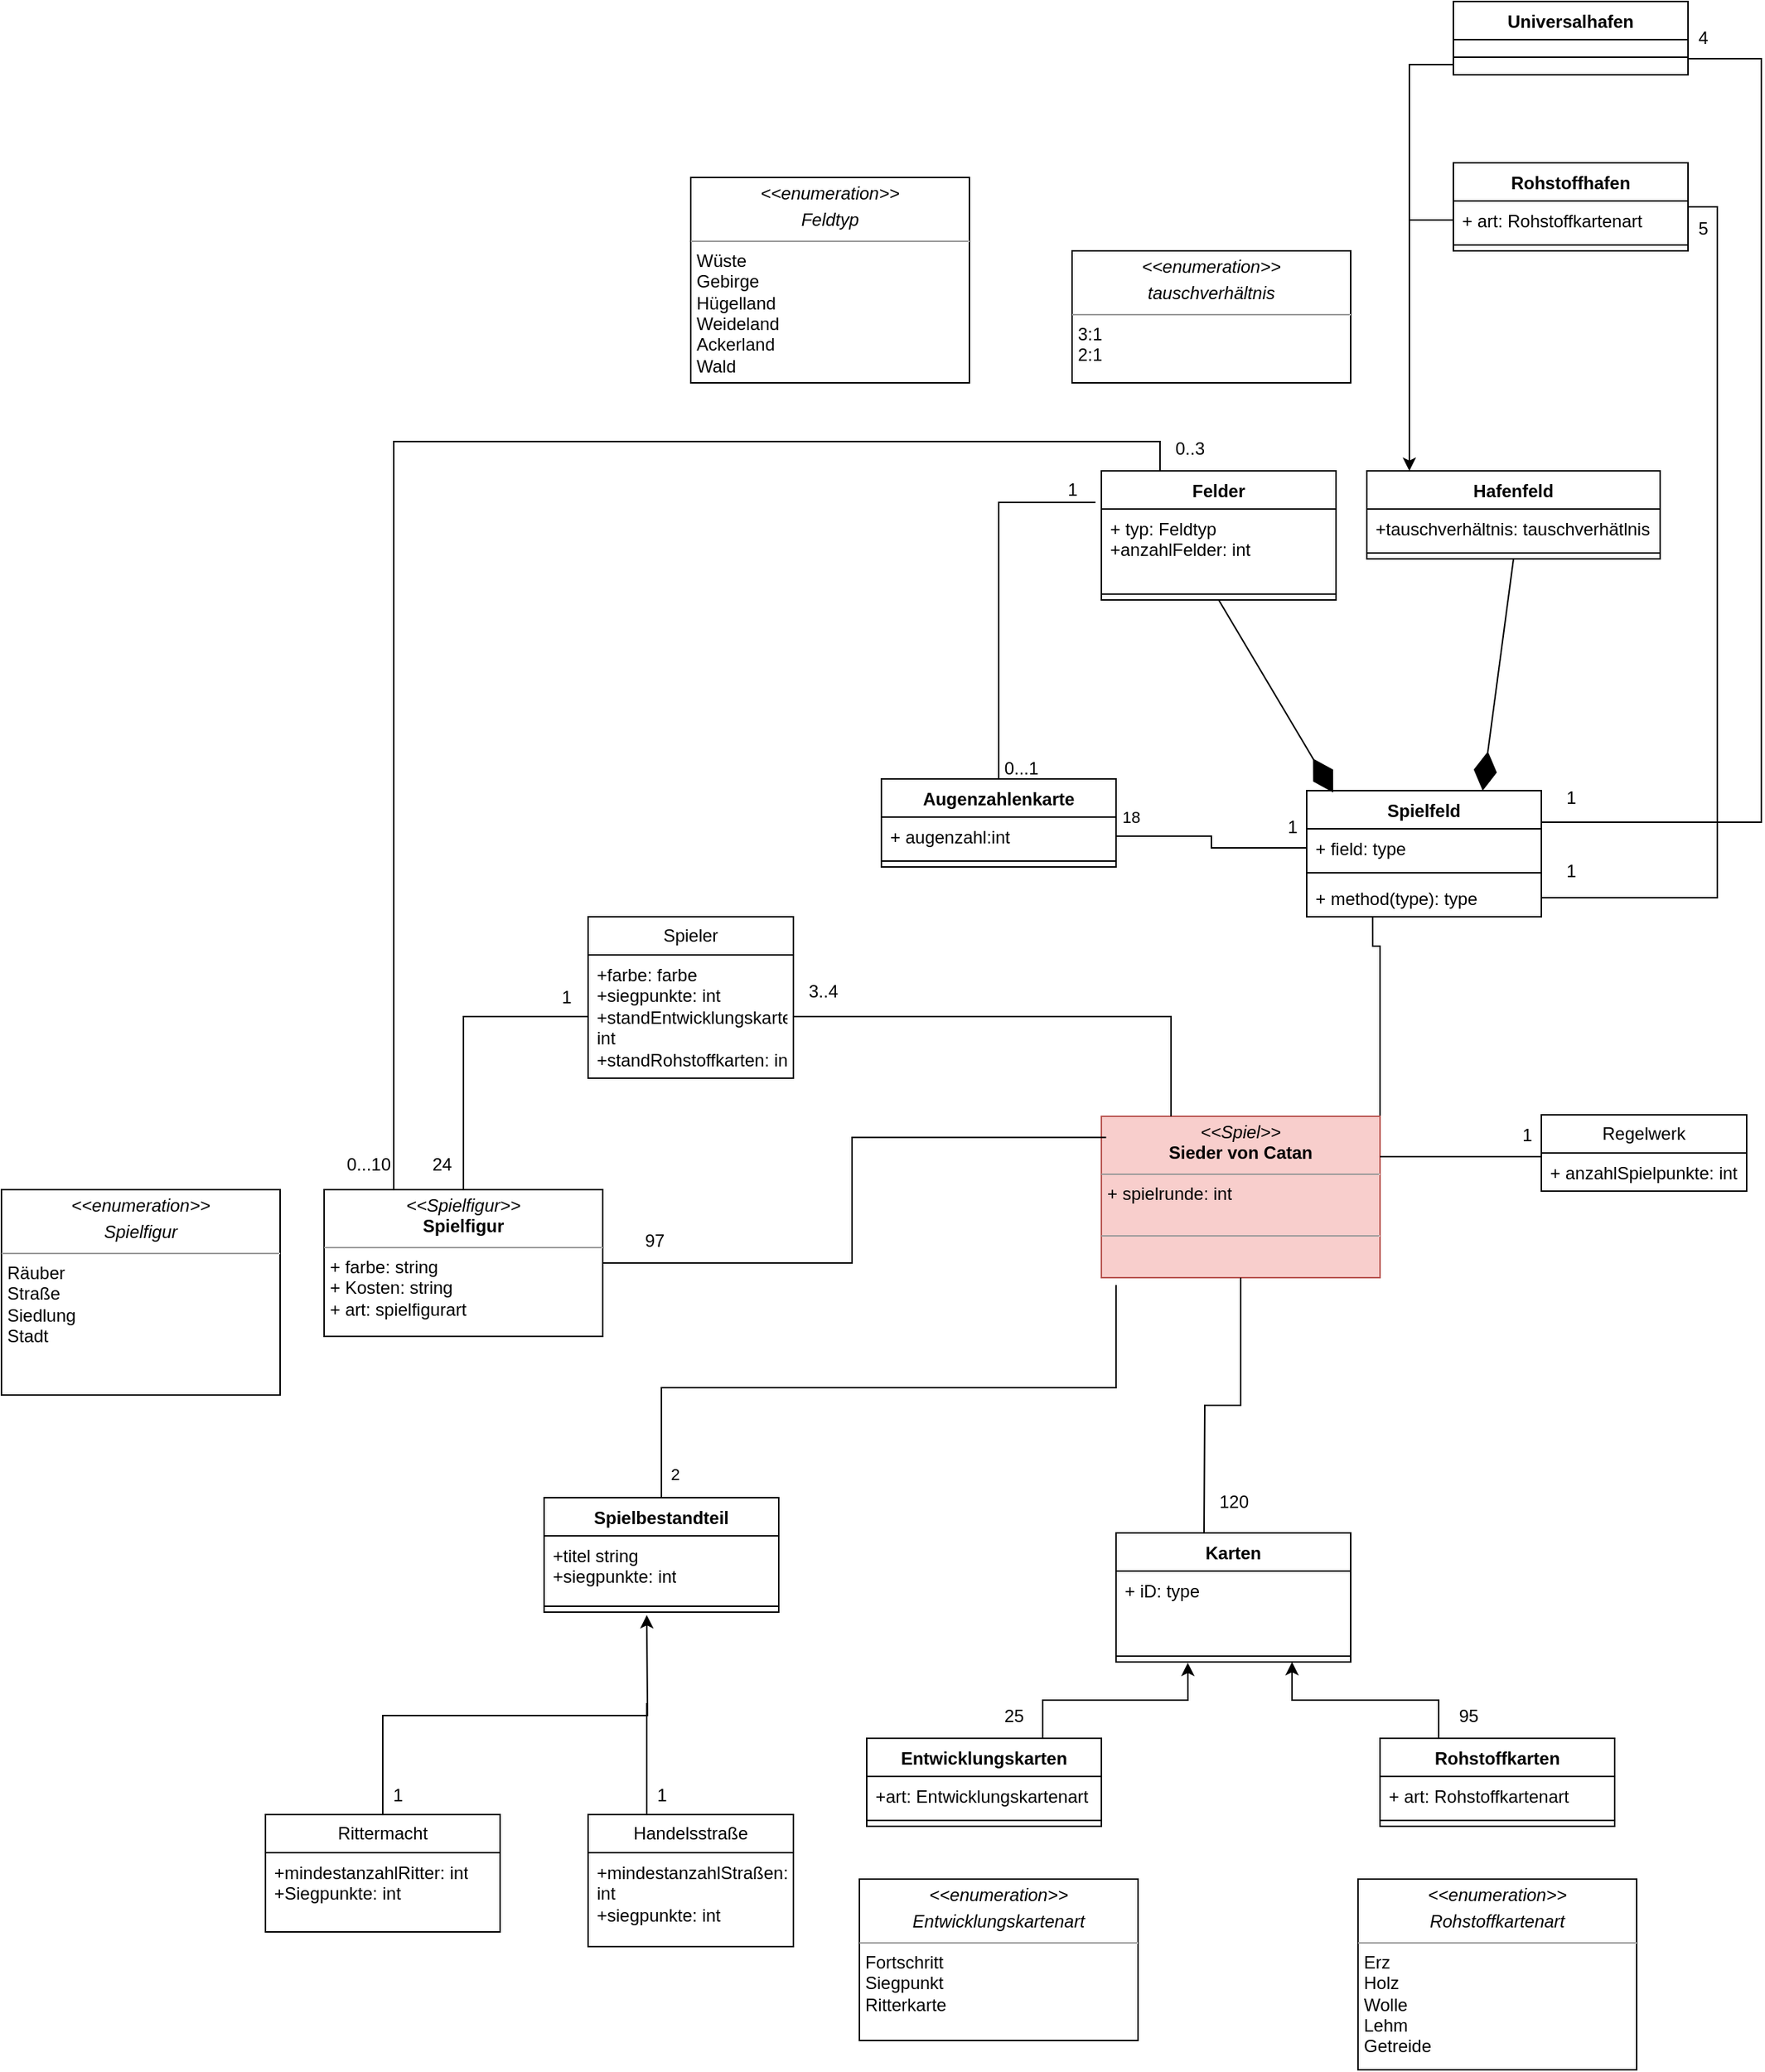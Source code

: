 <mxfile version="22.1.0" type="github">
  <diagram id="C5RBs43oDa-KdzZeNtuy" name="Page-1">
    <mxGraphModel dx="1615" dy="822" grid="1" gridSize="10" guides="1" tooltips="1" connect="1" arrows="1" fold="1" page="1" pageScale="1" pageWidth="1654" pageHeight="2336" math="0" shadow="0">
      <root>
        <mxCell id="WIyWlLk6GJQsqaUBKTNV-0" />
        <mxCell id="WIyWlLk6GJQsqaUBKTNV-1" parent="WIyWlLk6GJQsqaUBKTNV-0" />
        <mxCell id="jLUfQ_ZdSW11AOpu9WSQ-0" value="Karten" style="swimlane;fontStyle=1;align=center;verticalAlign=top;childLayout=stackLayout;horizontal=1;startSize=26;horizontalStack=0;resizeParent=1;resizeParentMax=0;resizeLast=0;collapsible=1;marginBottom=0;whiteSpace=wrap;html=1;" parent="WIyWlLk6GJQsqaUBKTNV-1" vertex="1">
          <mxGeometry x="1160" y="1674" width="160" height="88" as="geometry" />
        </mxCell>
        <mxCell id="jLUfQ_ZdSW11AOpu9WSQ-1" value="+ iD: type&lt;br&gt;" style="text;strokeColor=none;fillColor=none;align=left;verticalAlign=top;spacingLeft=4;spacingRight=4;overflow=hidden;rotatable=0;points=[[0,0.5],[1,0.5]];portConstraint=eastwest;whiteSpace=wrap;html=1;" parent="jLUfQ_ZdSW11AOpu9WSQ-0" vertex="1">
          <mxGeometry y="26" width="160" height="54" as="geometry" />
        </mxCell>
        <mxCell id="jLUfQ_ZdSW11AOpu9WSQ-2" value="" style="line;strokeWidth=1;fillColor=none;align=left;verticalAlign=middle;spacingTop=-1;spacingLeft=3;spacingRight=3;rotatable=0;labelPosition=right;points=[];portConstraint=eastwest;strokeColor=inherit;" parent="jLUfQ_ZdSW11AOpu9WSQ-0" vertex="1">
          <mxGeometry y="80" width="160" height="8" as="geometry" />
        </mxCell>
        <mxCell id="jLUfQ_ZdSW11AOpu9WSQ-4" value="Entwicklungskarten" style="swimlane;fontStyle=1;align=center;verticalAlign=top;childLayout=stackLayout;horizontal=1;startSize=26;horizontalStack=0;resizeParent=1;resizeParentMax=0;resizeLast=0;collapsible=1;marginBottom=0;whiteSpace=wrap;html=1;" parent="WIyWlLk6GJQsqaUBKTNV-1" vertex="1">
          <mxGeometry x="990" y="1814" width="160" height="60" as="geometry" />
        </mxCell>
        <mxCell id="jLUfQ_ZdSW11AOpu9WSQ-5" value="+art: Entwicklungskartenart" style="text;strokeColor=none;fillColor=none;align=left;verticalAlign=top;spacingLeft=4;spacingRight=4;overflow=hidden;rotatable=0;points=[[0,0.5],[1,0.5]];portConstraint=eastwest;whiteSpace=wrap;html=1;" parent="jLUfQ_ZdSW11AOpu9WSQ-4" vertex="1">
          <mxGeometry y="26" width="160" height="26" as="geometry" />
        </mxCell>
        <mxCell id="jLUfQ_ZdSW11AOpu9WSQ-6" value="" style="line;strokeWidth=1;fillColor=none;align=left;verticalAlign=middle;spacingTop=-1;spacingLeft=3;spacingRight=3;rotatable=0;labelPosition=right;points=[];portConstraint=eastwest;strokeColor=inherit;" parent="jLUfQ_ZdSW11AOpu9WSQ-4" vertex="1">
          <mxGeometry y="52" width="160" height="8" as="geometry" />
        </mxCell>
        <mxCell id="-h1EHQiqOP35WWRG1Ztw-14" style="edgeStyle=orthogonalEdgeStyle;rounded=0;orthogonalLoop=1;jettySize=auto;html=1;exitX=0.25;exitY=0;exitDx=0;exitDy=0;entryX=0.75;entryY=1;entryDx=0;entryDy=0;" parent="WIyWlLk6GJQsqaUBKTNV-1" source="jLUfQ_ZdSW11AOpu9WSQ-8" target="jLUfQ_ZdSW11AOpu9WSQ-0" edge="1">
          <mxGeometry relative="1" as="geometry" />
        </mxCell>
        <mxCell id="jLUfQ_ZdSW11AOpu9WSQ-8" value="Rohstoffkarten" style="swimlane;fontStyle=1;align=center;verticalAlign=top;childLayout=stackLayout;horizontal=1;startSize=26;horizontalStack=0;resizeParent=1;resizeParentMax=0;resizeLast=0;collapsible=1;marginBottom=0;whiteSpace=wrap;html=1;" parent="WIyWlLk6GJQsqaUBKTNV-1" vertex="1">
          <mxGeometry x="1340" y="1814" width="160" height="60" as="geometry" />
        </mxCell>
        <mxCell id="jLUfQ_ZdSW11AOpu9WSQ-9" value="+ art: Rohstoffkartenart" style="text;strokeColor=none;fillColor=none;align=left;verticalAlign=top;spacingLeft=4;spacingRight=4;overflow=hidden;rotatable=0;points=[[0,0.5],[1,0.5]];portConstraint=eastwest;whiteSpace=wrap;html=1;" parent="jLUfQ_ZdSW11AOpu9WSQ-8" vertex="1">
          <mxGeometry y="26" width="160" height="26" as="geometry" />
        </mxCell>
        <mxCell id="jLUfQ_ZdSW11AOpu9WSQ-10" value="" style="line;strokeWidth=1;fillColor=none;align=left;verticalAlign=middle;spacingTop=-1;spacingLeft=3;spacingRight=3;rotatable=0;labelPosition=right;points=[];portConstraint=eastwest;strokeColor=inherit;" parent="jLUfQ_ZdSW11AOpu9WSQ-8" vertex="1">
          <mxGeometry y="52" width="160" height="8" as="geometry" />
        </mxCell>
        <mxCell id="pc8HrFXufxrGeK1W2qgo-5" style="edgeStyle=orthogonalEdgeStyle;rounded=0;orthogonalLoop=1;jettySize=auto;html=1;exitX=1;exitY=0;exitDx=0;exitDy=0;endArrow=none;endFill=0;entryX=0.281;entryY=1.014;entryDx=0;entryDy=0;entryPerimeter=0;" parent="WIyWlLk6GJQsqaUBKTNV-1" source="jLUfQ_ZdSW11AOpu9WSQ-18" target="pc8HrFXufxrGeK1W2qgo-3" edge="1">
          <mxGeometry relative="1" as="geometry">
            <mxPoint x="1340" y="1280" as="targetPoint" />
            <Array as="points">
              <mxPoint x="1340" y="1274" />
              <mxPoint x="1335" y="1274" />
            </Array>
          </mxGeometry>
        </mxCell>
        <mxCell id="jLUfQ_ZdSW11AOpu9WSQ-18" value="&lt;p style=&quot;margin:0px;margin-top:4px;text-align:center;&quot;&gt;&lt;i&gt;&amp;lt;&amp;lt;Spiel&amp;gt;&amp;gt;&lt;/i&gt;&lt;br&gt;&lt;b&gt;Sieder von Catan&lt;/b&gt;&lt;/p&gt;&lt;hr size=&quot;1&quot;&gt;&lt;p style=&quot;margin:0px;margin-left:4px;&quot;&gt;+ spielrunde: int&lt;br&gt;&lt;br&gt;&lt;/p&gt;&lt;hr size=&quot;1&quot;&gt;&lt;p style=&quot;margin:0px;margin-left:4px;&quot;&gt;&lt;br&gt;&lt;/p&gt;" style="verticalAlign=top;align=left;overflow=fill;fontSize=12;fontFamily=Helvetica;html=1;whiteSpace=wrap;fillColor=#f8cecc;strokeColor=#b85450;" parent="WIyWlLk6GJQsqaUBKTNV-1" vertex="1">
          <mxGeometry x="1150" y="1390" width="190" height="110" as="geometry" />
        </mxCell>
        <mxCell id="jLUfQ_ZdSW11AOpu9WSQ-26" value="" style="endArrow=none;html=1;edgeStyle=orthogonalEdgeStyle;rounded=0;entryX=0.5;entryY=1;entryDx=0;entryDy=0;" parent="WIyWlLk6GJQsqaUBKTNV-1" target="jLUfQ_ZdSW11AOpu9WSQ-18" edge="1">
          <mxGeometry relative="1" as="geometry">
            <mxPoint x="1220" y="1674" as="sourcePoint" />
            <mxPoint x="1380" y="1674" as="targetPoint" />
          </mxGeometry>
        </mxCell>
        <mxCell id="-h1EHQiqOP35WWRG1Ztw-24" style="edgeStyle=orthogonalEdgeStyle;rounded=0;orthogonalLoop=1;jettySize=auto;html=1;exitX=0.5;exitY=0;exitDx=0;exitDy=0;entryX=0;entryY=0.5;entryDx=0;entryDy=0;endArrow=none;endFill=0;" parent="WIyWlLk6GJQsqaUBKTNV-1" source="jLUfQ_ZdSW11AOpu9WSQ-68" target="-h1EHQiqOP35WWRG1Ztw-20" edge="1">
          <mxGeometry relative="1" as="geometry" />
        </mxCell>
        <mxCell id="-h1EHQiqOP35WWRG1Ztw-32" style="edgeStyle=orthogonalEdgeStyle;rounded=0;orthogonalLoop=1;jettySize=auto;html=1;exitX=0.25;exitY=0;exitDx=0;exitDy=0;entryX=0.25;entryY=0;entryDx=0;entryDy=0;endArrow=none;endFill=0;" parent="WIyWlLk6GJQsqaUBKTNV-1" source="jLUfQ_ZdSW11AOpu9WSQ-68" target="pc8HrFXufxrGeK1W2qgo-9" edge="1">
          <mxGeometry relative="1" as="geometry" />
        </mxCell>
        <mxCell id="jLUfQ_ZdSW11AOpu9WSQ-68" value="&lt;p style=&quot;margin:0px;margin-top:4px;text-align:center;&quot;&gt;&lt;i&gt;&amp;lt;&amp;lt;Spielfigur&amp;gt;&amp;gt;&lt;/i&gt;&lt;br&gt;&lt;b&gt;Spielfigur&lt;/b&gt;&lt;/p&gt;&lt;hr size=&quot;1&quot;&gt;&lt;p style=&quot;margin:0px;margin-left:4px;&quot;&gt;+ farbe: string&lt;br&gt;+ Kosten: string&lt;/p&gt;&lt;p style=&quot;margin:0px;margin-left:4px;&quot;&gt;+ art: spielfigurart&lt;/p&gt;" style="verticalAlign=top;align=left;overflow=fill;fontSize=12;fontFamily=Helvetica;html=1;whiteSpace=wrap;" parent="WIyWlLk6GJQsqaUBKTNV-1" vertex="1">
          <mxGeometry x="620" y="1440" width="190" height="100" as="geometry" />
        </mxCell>
        <mxCell id="jLUfQ_ZdSW11AOpu9WSQ-97" value="Spielbestandteil" style="swimlane;fontStyle=1;align=center;verticalAlign=top;childLayout=stackLayout;horizontal=1;startSize=26;horizontalStack=0;resizeParent=1;resizeParentMax=0;resizeLast=0;collapsible=1;marginBottom=0;whiteSpace=wrap;html=1;" parent="WIyWlLk6GJQsqaUBKTNV-1" vertex="1">
          <mxGeometry x="770" y="1650" width="160" height="78" as="geometry" />
        </mxCell>
        <mxCell id="jLUfQ_ZdSW11AOpu9WSQ-98" value="+titel string&lt;br&gt;+siegpunkte: int" style="text;strokeColor=none;fillColor=none;align=left;verticalAlign=top;spacingLeft=4;spacingRight=4;overflow=hidden;rotatable=0;points=[[0,0.5],[1,0.5]];portConstraint=eastwest;whiteSpace=wrap;html=1;" parent="jLUfQ_ZdSW11AOpu9WSQ-97" vertex="1">
          <mxGeometry y="26" width="160" height="44" as="geometry" />
        </mxCell>
        <mxCell id="jLUfQ_ZdSW11AOpu9WSQ-99" value="" style="line;strokeWidth=1;fillColor=none;align=left;verticalAlign=middle;spacingTop=-1;spacingLeft=3;spacingRight=3;rotatable=0;labelPosition=right;points=[];portConstraint=eastwest;strokeColor=inherit;" parent="jLUfQ_ZdSW11AOpu9WSQ-97" vertex="1">
          <mxGeometry y="70" width="160" height="8" as="geometry" />
        </mxCell>
        <mxCell id="jLUfQ_ZdSW11AOpu9WSQ-102" style="edgeStyle=orthogonalEdgeStyle;rounded=0;orthogonalLoop=1;jettySize=auto;html=1;exitX=0.5;exitY=0;exitDx=0;exitDy=0;endArrow=none;endFill=0;" parent="WIyWlLk6GJQsqaUBKTNV-1" source="jLUfQ_ZdSW11AOpu9WSQ-97" edge="1">
          <mxGeometry relative="1" as="geometry">
            <mxPoint x="1160" y="1505" as="targetPoint" />
            <Array as="points">
              <mxPoint x="850" y="1575" />
              <mxPoint x="1160" y="1575" />
            </Array>
          </mxGeometry>
        </mxCell>
        <mxCell id="jLUfQ_ZdSW11AOpu9WSQ-103" value="2" style="edgeLabel;html=1;align=center;verticalAlign=middle;resizable=0;points=[];" parent="jLUfQ_ZdSW11AOpu9WSQ-102" vertex="1" connectable="0">
          <mxGeometry x="-0.928" y="-9" relative="1" as="geometry">
            <mxPoint as="offset" />
          </mxGeometry>
        </mxCell>
        <mxCell id="jLUfQ_ZdSW11AOpu9WSQ-118" style="edgeStyle=orthogonalEdgeStyle;rounded=0;orthogonalLoop=1;jettySize=auto;html=1;exitX=0.5;exitY=0;exitDx=0;exitDy=0;" parent="WIyWlLk6GJQsqaUBKTNV-1" source="jLUfQ_ZdSW11AOpu9WSQ-104" edge="1">
          <mxGeometry relative="1" as="geometry">
            <mxPoint x="840" y="1730" as="targetPoint" />
          </mxGeometry>
        </mxCell>
        <mxCell id="jLUfQ_ZdSW11AOpu9WSQ-104" value="Rittermacht" style="swimlane;fontStyle=0;childLayout=stackLayout;horizontal=1;startSize=26;fillColor=none;horizontalStack=0;resizeParent=1;resizeParentMax=0;resizeLast=0;collapsible=1;marginBottom=0;whiteSpace=wrap;html=1;" parent="WIyWlLk6GJQsqaUBKTNV-1" vertex="1">
          <mxGeometry x="580" y="1866" width="160" height="80" as="geometry" />
        </mxCell>
        <mxCell id="jLUfQ_ZdSW11AOpu9WSQ-105" value="+mindestanzahlRitter: int&lt;br&gt;+Siegpunkte: int" style="text;strokeColor=none;fillColor=none;align=left;verticalAlign=top;spacingLeft=4;spacingRight=4;overflow=hidden;rotatable=0;points=[[0,0.5],[1,0.5]];portConstraint=eastwest;whiteSpace=wrap;html=1;" parent="jLUfQ_ZdSW11AOpu9WSQ-104" vertex="1">
          <mxGeometry y="26" width="160" height="54" as="geometry" />
        </mxCell>
        <mxCell id="jLUfQ_ZdSW11AOpu9WSQ-117" style="edgeStyle=orthogonalEdgeStyle;rounded=0;orthogonalLoop=1;jettySize=auto;html=1;exitX=0.25;exitY=0;exitDx=0;exitDy=0;endArrow=none;endFill=0;" parent="WIyWlLk6GJQsqaUBKTNV-1" source="jLUfQ_ZdSW11AOpu9WSQ-109" edge="1">
          <mxGeometry relative="1" as="geometry">
            <mxPoint x="840" y="1790" as="targetPoint" />
            <Array as="points">
              <mxPoint x="840" y="1866" />
            </Array>
          </mxGeometry>
        </mxCell>
        <mxCell id="jLUfQ_ZdSW11AOpu9WSQ-109" value="Handelsstraße" style="swimlane;fontStyle=0;childLayout=stackLayout;horizontal=1;startSize=26;fillColor=none;horizontalStack=0;resizeParent=1;resizeParentMax=0;resizeLast=0;collapsible=1;marginBottom=0;whiteSpace=wrap;html=1;" parent="WIyWlLk6GJQsqaUBKTNV-1" vertex="1">
          <mxGeometry x="800" y="1866" width="140" height="90" as="geometry" />
        </mxCell>
        <mxCell id="jLUfQ_ZdSW11AOpu9WSQ-110" value="+mindestanzahlStraßen: int&lt;br&gt;+siegpunkte: int" style="text;strokeColor=none;fillColor=none;align=left;verticalAlign=top;spacingLeft=4;spacingRight=4;overflow=hidden;rotatable=0;points=[[0,0.5],[1,0.5]];portConstraint=eastwest;whiteSpace=wrap;html=1;" parent="jLUfQ_ZdSW11AOpu9WSQ-109" vertex="1">
          <mxGeometry y="26" width="140" height="64" as="geometry" />
        </mxCell>
        <mxCell id="pc8HrFXufxrGeK1W2qgo-0" value="Spielfeld" style="swimlane;fontStyle=1;align=center;verticalAlign=top;childLayout=stackLayout;horizontal=1;startSize=26;horizontalStack=0;resizeParent=1;resizeParentMax=0;resizeLast=0;collapsible=1;marginBottom=0;whiteSpace=wrap;html=1;" parent="WIyWlLk6GJQsqaUBKTNV-1" vertex="1">
          <mxGeometry x="1290" y="1168" width="160" height="86" as="geometry" />
        </mxCell>
        <mxCell id="pc8HrFXufxrGeK1W2qgo-1" value="+ field: type" style="text;strokeColor=none;fillColor=none;align=left;verticalAlign=top;spacingLeft=4;spacingRight=4;overflow=hidden;rotatable=0;points=[[0,0.5],[1,0.5]];portConstraint=eastwest;whiteSpace=wrap;html=1;" parent="pc8HrFXufxrGeK1W2qgo-0" vertex="1">
          <mxGeometry y="26" width="160" height="26" as="geometry" />
        </mxCell>
        <mxCell id="pc8HrFXufxrGeK1W2qgo-2" value="" style="line;strokeWidth=1;fillColor=none;align=left;verticalAlign=middle;spacingTop=-1;spacingLeft=3;spacingRight=3;rotatable=0;labelPosition=right;points=[];portConstraint=eastwest;strokeColor=inherit;" parent="pc8HrFXufxrGeK1W2qgo-0" vertex="1">
          <mxGeometry y="52" width="160" height="8" as="geometry" />
        </mxCell>
        <mxCell id="pc8HrFXufxrGeK1W2qgo-3" value="+ method(type): type" style="text;strokeColor=none;fillColor=none;align=left;verticalAlign=top;spacingLeft=4;spacingRight=4;overflow=hidden;rotatable=0;points=[[0,0.5],[1,0.5]];portConstraint=eastwest;whiteSpace=wrap;html=1;" parent="pc8HrFXufxrGeK1W2qgo-0" vertex="1">
          <mxGeometry y="60" width="160" height="26" as="geometry" />
        </mxCell>
        <mxCell id="pc8HrFXufxrGeK1W2qgo-9" value="Felder" style="swimlane;fontStyle=1;align=center;verticalAlign=top;childLayout=stackLayout;horizontal=1;startSize=26;horizontalStack=0;resizeParent=1;resizeParentMax=0;resizeLast=0;collapsible=1;marginBottom=0;whiteSpace=wrap;html=1;" parent="WIyWlLk6GJQsqaUBKTNV-1" vertex="1">
          <mxGeometry x="1150" y="950" width="160" height="88" as="geometry" />
        </mxCell>
        <mxCell id="pc8HrFXufxrGeK1W2qgo-10" value="+ typ: Feldtyp&lt;br&gt;+anzahlFelder: int" style="text;strokeColor=none;fillColor=none;align=left;verticalAlign=top;spacingLeft=4;spacingRight=4;overflow=hidden;rotatable=0;points=[[0,0.5],[1,0.5]];portConstraint=eastwest;whiteSpace=wrap;html=1;" parent="pc8HrFXufxrGeK1W2qgo-9" vertex="1">
          <mxGeometry y="26" width="160" height="54" as="geometry" />
        </mxCell>
        <mxCell id="pc8HrFXufxrGeK1W2qgo-11" value="" style="line;strokeWidth=1;fillColor=none;align=left;verticalAlign=middle;spacingTop=-1;spacingLeft=3;spacingRight=3;rotatable=0;labelPosition=right;points=[];portConstraint=eastwest;strokeColor=inherit;" parent="pc8HrFXufxrGeK1W2qgo-9" vertex="1">
          <mxGeometry y="80" width="160" height="8" as="geometry" />
        </mxCell>
        <mxCell id="pc8HrFXufxrGeK1W2qgo-13" value="" style="endArrow=diamondThin;endFill=1;endSize=24;html=1;rounded=0;exitX=0.5;exitY=1;exitDx=0;exitDy=0;entryX=0.113;entryY=0.015;entryDx=0;entryDy=0;entryPerimeter=0;" parent="WIyWlLk6GJQsqaUBKTNV-1" source="pc8HrFXufxrGeK1W2qgo-9" target="pc8HrFXufxrGeK1W2qgo-0" edge="1">
          <mxGeometry width="160" relative="1" as="geometry">
            <mxPoint x="1290" y="1150" as="sourcePoint" />
            <mxPoint x="1310" y="1160" as="targetPoint" />
          </mxGeometry>
        </mxCell>
        <mxCell id="pc8HrFXufxrGeK1W2qgo-14" value="Hafenfeld" style="swimlane;fontStyle=1;align=center;verticalAlign=top;childLayout=stackLayout;horizontal=1;startSize=26;horizontalStack=0;resizeParent=1;resizeParentMax=0;resizeLast=0;collapsible=1;marginBottom=0;whiteSpace=wrap;html=1;" parent="WIyWlLk6GJQsqaUBKTNV-1" vertex="1">
          <mxGeometry x="1331" y="950" width="200" height="60" as="geometry" />
        </mxCell>
        <mxCell id="pc8HrFXufxrGeK1W2qgo-15" value="+tauschverhältnis: tauschverhätlnis" style="text;strokeColor=none;fillColor=none;align=left;verticalAlign=top;spacingLeft=4;spacingRight=4;overflow=hidden;rotatable=0;points=[[0,0.5],[1,0.5]];portConstraint=eastwest;whiteSpace=wrap;html=1;" parent="pc8HrFXufxrGeK1W2qgo-14" vertex="1">
          <mxGeometry y="26" width="200" height="26" as="geometry" />
        </mxCell>
        <mxCell id="pc8HrFXufxrGeK1W2qgo-16" value="" style="line;strokeWidth=1;fillColor=none;align=left;verticalAlign=middle;spacingTop=-1;spacingLeft=3;spacingRight=3;rotatable=0;labelPosition=right;points=[];portConstraint=eastwest;strokeColor=inherit;" parent="pc8HrFXufxrGeK1W2qgo-14" vertex="1">
          <mxGeometry y="52" width="200" height="8" as="geometry" />
        </mxCell>
        <mxCell id="pc8HrFXufxrGeK1W2qgo-18" value="" style="endArrow=diamondThin;endFill=1;endSize=24;html=1;rounded=0;exitX=0.5;exitY=1;exitDx=0;exitDy=0;entryX=0.75;entryY=0;entryDx=0;entryDy=0;" parent="WIyWlLk6GJQsqaUBKTNV-1" source="pc8HrFXufxrGeK1W2qgo-14" target="pc8HrFXufxrGeK1W2qgo-0" edge="1">
          <mxGeometry width="160" relative="1" as="geometry">
            <mxPoint x="1500" y="1150" as="sourcePoint" />
            <mxPoint x="1518" y="1169" as="targetPoint" />
          </mxGeometry>
        </mxCell>
        <mxCell id="pc8HrFXufxrGeK1W2qgo-19" value="Universalhafen" style="swimlane;fontStyle=1;align=center;verticalAlign=top;childLayout=stackLayout;horizontal=1;startSize=26;horizontalStack=0;resizeParent=1;resizeParentMax=0;resizeLast=0;collapsible=1;marginBottom=0;whiteSpace=wrap;html=1;" parent="WIyWlLk6GJQsqaUBKTNV-1" vertex="1">
          <mxGeometry x="1390" y="630" width="160" height="50" as="geometry" />
        </mxCell>
        <mxCell id="pc8HrFXufxrGeK1W2qgo-21" value="" style="line;strokeWidth=1;fillColor=none;align=left;verticalAlign=middle;spacingTop=-1;spacingLeft=3;spacingRight=3;rotatable=0;labelPosition=right;points=[];portConstraint=eastwest;strokeColor=inherit;" parent="pc8HrFXufxrGeK1W2qgo-19" vertex="1">
          <mxGeometry y="26" width="160" height="24" as="geometry" />
        </mxCell>
        <mxCell id="pc8HrFXufxrGeK1W2qgo-30" style="edgeStyle=orthogonalEdgeStyle;rounded=0;orthogonalLoop=1;jettySize=auto;html=1;exitX=1;exitY=0.5;exitDx=0;exitDy=0;entryX=1;entryY=0.5;entryDx=0;entryDy=0;endArrow=none;endFill=0;" parent="WIyWlLk6GJQsqaUBKTNV-1" source="pc8HrFXufxrGeK1W2qgo-23" target="pc8HrFXufxrGeK1W2qgo-3" edge="1">
          <mxGeometry relative="1" as="geometry" />
        </mxCell>
        <mxCell id="pc8HrFXufxrGeK1W2qgo-23" value="Rohstoffhafen" style="swimlane;fontStyle=1;align=center;verticalAlign=top;childLayout=stackLayout;horizontal=1;startSize=26;horizontalStack=0;resizeParent=1;resizeParentMax=0;resizeLast=0;collapsible=1;marginBottom=0;whiteSpace=wrap;html=1;" parent="WIyWlLk6GJQsqaUBKTNV-1" vertex="1">
          <mxGeometry x="1390" y="740" width="160" height="60" as="geometry" />
        </mxCell>
        <mxCell id="pc8HrFXufxrGeK1W2qgo-28" style="edgeStyle=orthogonalEdgeStyle;rounded=0;orthogonalLoop=1;jettySize=auto;html=1;exitX=0;exitY=0.5;exitDx=0;exitDy=0;endArrow=none;endFill=0;" parent="pc8HrFXufxrGeK1W2qgo-23" source="pc8HrFXufxrGeK1W2qgo-24" edge="1">
          <mxGeometry relative="1" as="geometry">
            <mxPoint x="-30" y="39.429" as="targetPoint" />
          </mxGeometry>
        </mxCell>
        <mxCell id="pc8HrFXufxrGeK1W2qgo-24" value="+ art: Rohstoffkartenart" style="text;strokeColor=none;fillColor=none;align=left;verticalAlign=top;spacingLeft=4;spacingRight=4;overflow=hidden;rotatable=0;points=[[0,0.5],[1,0.5]];portConstraint=eastwest;whiteSpace=wrap;html=1;" parent="pc8HrFXufxrGeK1W2qgo-23" vertex="1">
          <mxGeometry y="26" width="160" height="26" as="geometry" />
        </mxCell>
        <mxCell id="pc8HrFXufxrGeK1W2qgo-25" value="" style="line;strokeWidth=1;fillColor=none;align=left;verticalAlign=middle;spacingTop=-1;spacingLeft=3;spacingRight=3;rotatable=0;labelPosition=right;points=[];portConstraint=eastwest;strokeColor=inherit;" parent="pc8HrFXufxrGeK1W2qgo-23" vertex="1">
          <mxGeometry y="52" width="160" height="8" as="geometry" />
        </mxCell>
        <mxCell id="pc8HrFXufxrGeK1W2qgo-27" style="edgeStyle=orthogonalEdgeStyle;rounded=0;orthogonalLoop=1;jettySize=auto;html=1;exitX=0;exitY=0.5;exitDx=0;exitDy=0;" parent="WIyWlLk6GJQsqaUBKTNV-1" source="pc8HrFXufxrGeK1W2qgo-19" edge="1">
          <mxGeometry relative="1" as="geometry">
            <mxPoint x="1360" y="950" as="targetPoint" />
            <Array as="points">
              <mxPoint x="1360" y="673" />
            </Array>
          </mxGeometry>
        </mxCell>
        <mxCell id="pc8HrFXufxrGeK1W2qgo-29" style="edgeStyle=orthogonalEdgeStyle;rounded=0;orthogonalLoop=1;jettySize=auto;html=1;exitX=1;exitY=0.5;exitDx=0;exitDy=0;entryX=1;entryY=0.25;entryDx=0;entryDy=0;endArrow=none;endFill=0;" parent="WIyWlLk6GJQsqaUBKTNV-1" target="pc8HrFXufxrGeK1W2qgo-0" edge="1">
          <mxGeometry relative="1" as="geometry">
            <Array as="points">
              <mxPoint x="1600" y="669" />
              <mxPoint x="1600" y="1189" />
            </Array>
            <mxPoint x="1550" y="669.0" as="sourcePoint" />
          </mxGeometry>
        </mxCell>
        <mxCell id="pc8HrFXufxrGeK1W2qgo-31" value="5" style="text;html=1;align=center;verticalAlign=middle;resizable=0;points=[];autosize=1;strokeColor=none;fillColor=none;" parent="WIyWlLk6GJQsqaUBKTNV-1" vertex="1">
          <mxGeometry x="1545" y="770" width="30" height="30" as="geometry" />
        </mxCell>
        <mxCell id="pc8HrFXufxrGeK1W2qgo-32" value="4" style="text;html=1;align=center;verticalAlign=middle;resizable=0;points=[];autosize=1;strokeColor=none;fillColor=none;" parent="WIyWlLk6GJQsqaUBKTNV-1" vertex="1">
          <mxGeometry x="1545" y="640" width="30" height="30" as="geometry" />
        </mxCell>
        <mxCell id="pc8HrFXufxrGeK1W2qgo-33" value="&lt;p style=&quot;margin:0px;margin-top:4px;text-align:center;&quot;&gt;&lt;i&gt;&amp;lt;&amp;lt;enumeration&amp;gt;&amp;gt;&lt;/i&gt;&lt;br&gt;&lt;/p&gt;&lt;p style=&quot;margin:0px;margin-top:4px;text-align:center;&quot;&gt;&lt;i&gt;Feldtyp&lt;/i&gt;&lt;/p&gt;&lt;hr size=&quot;1&quot;&gt;&lt;p style=&quot;margin:0px;margin-left:4px;&quot;&gt;Wüste&lt;/p&gt;&lt;p style=&quot;margin:0px;margin-left:4px;&quot;&gt;Gebirge&lt;/p&gt;&lt;p style=&quot;margin:0px;margin-left:4px;&quot;&gt;Hügelland&lt;/p&gt;&lt;p style=&quot;margin:0px;margin-left:4px;&quot;&gt;Weideland&lt;/p&gt;&lt;p style=&quot;margin:0px;margin-left:4px;&quot;&gt;Ackerland&lt;/p&gt;&lt;p style=&quot;margin:0px;margin-left:4px;&quot;&gt;Wald&lt;/p&gt;&lt;p style=&quot;margin:0px;margin-left:4px;&quot;&gt;&lt;br&gt;&lt;/p&gt;&lt;p style=&quot;margin:0px;margin-left:4px;&quot;&gt;&lt;br&gt;&lt;/p&gt;" style="verticalAlign=top;align=left;overflow=fill;fontSize=12;fontFamily=Helvetica;html=1;whiteSpace=wrap;" parent="WIyWlLk6GJQsqaUBKTNV-1" vertex="1">
          <mxGeometry x="870" y="750" width="190" height="140" as="geometry" />
        </mxCell>
        <mxCell id="pc8HrFXufxrGeK1W2qgo-34" value="Augenzahlenkarte" style="swimlane;fontStyle=1;align=center;verticalAlign=top;childLayout=stackLayout;horizontal=1;startSize=26;horizontalStack=0;resizeParent=1;resizeParentMax=0;resizeLast=0;collapsible=1;marginBottom=0;whiteSpace=wrap;html=1;" parent="WIyWlLk6GJQsqaUBKTNV-1" vertex="1">
          <mxGeometry x="1000" y="1160" width="160" height="60" as="geometry" />
        </mxCell>
        <mxCell id="pc8HrFXufxrGeK1W2qgo-35" value="+ augenzahl:int" style="text;strokeColor=none;fillColor=none;align=left;verticalAlign=top;spacingLeft=4;spacingRight=4;overflow=hidden;rotatable=0;points=[[0,0.5],[1,0.5]];portConstraint=eastwest;whiteSpace=wrap;html=1;" parent="pc8HrFXufxrGeK1W2qgo-34" vertex="1">
          <mxGeometry y="26" width="160" height="26" as="geometry" />
        </mxCell>
        <mxCell id="pc8HrFXufxrGeK1W2qgo-36" value="" style="line;strokeWidth=1;fillColor=none;align=left;verticalAlign=middle;spacingTop=-1;spacingLeft=3;spacingRight=3;rotatable=0;labelPosition=right;points=[];portConstraint=eastwest;strokeColor=inherit;" parent="pc8HrFXufxrGeK1W2qgo-34" vertex="1">
          <mxGeometry y="52" width="160" height="8" as="geometry" />
        </mxCell>
        <mxCell id="pc8HrFXufxrGeK1W2qgo-38" style="edgeStyle=orthogonalEdgeStyle;rounded=0;orthogonalLoop=1;jettySize=auto;html=1;exitX=0.5;exitY=0;exitDx=0;exitDy=0;entryX=-0.025;entryY=-0.084;entryDx=0;entryDy=0;entryPerimeter=0;endArrow=none;endFill=0;" parent="WIyWlLk6GJQsqaUBKTNV-1" source="pc8HrFXufxrGeK1W2qgo-34" target="pc8HrFXufxrGeK1W2qgo-10" edge="1">
          <mxGeometry relative="1" as="geometry" />
        </mxCell>
        <mxCell id="pc8HrFXufxrGeK1W2qgo-39" style="edgeStyle=orthogonalEdgeStyle;rounded=0;orthogonalLoop=1;jettySize=auto;html=1;exitX=0;exitY=0.5;exitDx=0;exitDy=0;entryX=1;entryY=0.5;entryDx=0;entryDy=0;endArrow=none;endFill=0;" parent="WIyWlLk6GJQsqaUBKTNV-1" source="pc8HrFXufxrGeK1W2qgo-1" target="pc8HrFXufxrGeK1W2qgo-35" edge="1">
          <mxGeometry relative="1" as="geometry" />
        </mxCell>
        <mxCell id="pc8HrFXufxrGeK1W2qgo-41" value="18" style="edgeLabel;html=1;align=center;verticalAlign=middle;resizable=0;points=[];" parent="pc8HrFXufxrGeK1W2qgo-39" vertex="1" connectable="0">
          <mxGeometry x="0.589" y="-10" relative="1" as="geometry">
            <mxPoint x="-19" y="-3" as="offset" />
          </mxGeometry>
        </mxCell>
        <mxCell id="pc8HrFXufxrGeK1W2qgo-42" value="0...1" style="text;html=1;align=center;verticalAlign=middle;resizable=0;points=[];autosize=1;strokeColor=none;fillColor=none;" parent="WIyWlLk6GJQsqaUBKTNV-1" vertex="1">
          <mxGeometry x="1070" y="1138" width="50" height="30" as="geometry" />
        </mxCell>
        <mxCell id="pc8HrFXufxrGeK1W2qgo-43" value="1" style="text;html=1;align=center;verticalAlign=middle;resizable=0;points=[];autosize=1;strokeColor=none;fillColor=none;" parent="WIyWlLk6GJQsqaUBKTNV-1" vertex="1">
          <mxGeometry x="1115" y="948" width="30" height="30" as="geometry" />
        </mxCell>
        <mxCell id="-h1EHQiqOP35WWRG1Ztw-0" value="&lt;p style=&quot;margin:0px;margin-top:4px;text-align:center;&quot;&gt;&lt;i&gt;&amp;lt;&amp;lt;enumeration&amp;gt;&amp;gt;&lt;/i&gt;&lt;br&gt;&lt;/p&gt;&lt;p style=&quot;margin:0px;margin-top:4px;text-align:center;&quot;&gt;&lt;i&gt;Spielfigur&lt;/i&gt;&lt;/p&gt;&lt;hr size=&quot;1&quot;&gt;&lt;p style=&quot;margin:0px;margin-left:4px;&quot;&gt;Räuber&lt;/p&gt;&lt;p style=&quot;margin:0px;margin-left:4px;&quot;&gt;Straße&lt;/p&gt;&lt;p style=&quot;margin:0px;margin-left:4px;&quot;&gt;Siedlung&amp;nbsp;&lt;/p&gt;&lt;p style=&quot;margin:0px;margin-left:4px;&quot;&gt;Stadt&lt;/p&gt;&lt;p style=&quot;margin:0px;margin-left:4px;&quot;&gt;&lt;br&gt;&lt;/p&gt;&lt;p style=&quot;margin:0px;margin-left:4px;&quot;&gt;&lt;br&gt;&lt;/p&gt;" style="verticalAlign=top;align=left;overflow=fill;fontSize=12;fontFamily=Helvetica;html=1;whiteSpace=wrap;" parent="WIyWlLk6GJQsqaUBKTNV-1" vertex="1">
          <mxGeometry x="400" y="1440" width="190" height="140" as="geometry" />
        </mxCell>
        <mxCell id="-h1EHQiqOP35WWRG1Ztw-1" value="&lt;p style=&quot;margin:0px;margin-top:4px;text-align:center;&quot;&gt;&lt;i&gt;&amp;lt;&amp;lt;enumeration&amp;gt;&amp;gt;&lt;/i&gt;&lt;br&gt;&lt;/p&gt;&lt;p style=&quot;margin:0px;margin-top:4px;text-align:center;&quot;&gt;&lt;i&gt;Entwicklungskartenart&lt;/i&gt;&lt;/p&gt;&lt;hr size=&quot;1&quot;&gt;&lt;p style=&quot;margin:0px;margin-left:4px;&quot;&gt;Fortschritt&lt;/p&gt;&lt;p style=&quot;margin:0px;margin-left:4px;&quot;&gt;Siegpunkt&lt;/p&gt;&lt;p style=&quot;margin:0px;margin-left:4px;&quot;&gt;Ritterkarte&lt;/p&gt;&lt;p style=&quot;margin:0px;margin-left:4px;&quot;&gt;&lt;br&gt;&lt;/p&gt;&lt;p style=&quot;margin:0px;margin-left:4px;&quot;&gt;&lt;br&gt;&lt;/p&gt;" style="verticalAlign=top;align=left;overflow=fill;fontSize=12;fontFamily=Helvetica;html=1;whiteSpace=wrap;" parent="WIyWlLk6GJQsqaUBKTNV-1" vertex="1">
          <mxGeometry x="985" y="1910" width="190" height="110" as="geometry" />
        </mxCell>
        <mxCell id="-h1EHQiqOP35WWRG1Ztw-2" value="&lt;p style=&quot;margin:0px;margin-top:4px;text-align:center;&quot;&gt;&lt;i&gt;&amp;lt;&amp;lt;enumeration&amp;gt;&amp;gt;&lt;/i&gt;&lt;/p&gt;&lt;p style=&quot;margin:0px;margin-top:4px;text-align:center;&quot;&gt;&lt;i&gt;Rohstoffkartenart&lt;/i&gt;&lt;/p&gt;&lt;hr size=&quot;1&quot;&gt;&lt;p style=&quot;margin:0px;margin-left:4px;&quot;&gt;Erz&lt;/p&gt;&lt;p style=&quot;margin:0px;margin-left:4px;&quot;&gt;Holz&lt;/p&gt;&lt;p style=&quot;margin:0px;margin-left:4px;&quot;&gt;Wolle&lt;/p&gt;&lt;p style=&quot;margin:0px;margin-left:4px;&quot;&gt;Lehm&amp;nbsp;&lt;/p&gt;&lt;p style=&quot;margin:0px;margin-left:4px;&quot;&gt;Getreide&lt;/p&gt;&lt;p style=&quot;margin:0px;margin-left:4px;&quot;&gt;&lt;br&gt;&lt;/p&gt;&lt;p style=&quot;margin:0px;margin-left:4px;&quot;&gt;&lt;br&gt;&lt;/p&gt;" style="verticalAlign=top;align=left;overflow=fill;fontSize=12;fontFamily=Helvetica;html=1;whiteSpace=wrap;" parent="WIyWlLk6GJQsqaUBKTNV-1" vertex="1">
          <mxGeometry x="1325" y="1910" width="190" height="130" as="geometry" />
        </mxCell>
        <mxCell id="-h1EHQiqOP35WWRG1Ztw-3" value="25" style="text;html=1;align=center;verticalAlign=middle;resizable=0;points=[];autosize=1;strokeColor=none;fillColor=none;" parent="WIyWlLk6GJQsqaUBKTNV-1" vertex="1">
          <mxGeometry x="1070" y="1784" width="40" height="30" as="geometry" />
        </mxCell>
        <mxCell id="-h1EHQiqOP35WWRG1Ztw-4" value="95" style="text;html=1;align=center;verticalAlign=middle;resizable=0;points=[];autosize=1;strokeColor=none;fillColor=none;" parent="WIyWlLk6GJQsqaUBKTNV-1" vertex="1">
          <mxGeometry x="1380" y="1784" width="40" height="30" as="geometry" />
        </mxCell>
        <mxCell id="-h1EHQiqOP35WWRG1Ztw-6" value="Regelwerk" style="swimlane;fontStyle=0;childLayout=stackLayout;horizontal=1;startSize=26;fillColor=none;horizontalStack=0;resizeParent=1;resizeParentMax=0;resizeLast=0;collapsible=1;marginBottom=0;whiteSpace=wrap;html=1;" parent="WIyWlLk6GJQsqaUBKTNV-1" vertex="1">
          <mxGeometry x="1450" y="1389" width="140" height="52" as="geometry" />
        </mxCell>
        <mxCell id="-h1EHQiqOP35WWRG1Ztw-7" value="+ anzahlSpielpunkte: int" style="text;strokeColor=none;fillColor=none;align=left;verticalAlign=top;spacingLeft=4;spacingRight=4;overflow=hidden;rotatable=0;points=[[0,0.5],[1,0.5]];portConstraint=eastwest;whiteSpace=wrap;html=1;" parent="-h1EHQiqOP35WWRG1Ztw-6" vertex="1">
          <mxGeometry y="26" width="140" height="26" as="geometry" />
        </mxCell>
        <mxCell id="-h1EHQiqOP35WWRG1Ztw-10" style="edgeStyle=orthogonalEdgeStyle;rounded=0;orthogonalLoop=1;jettySize=auto;html=1;exitX=0;exitY=0.5;exitDx=0;exitDy=0;entryX=1;entryY=0.25;entryDx=0;entryDy=0;endArrow=none;endFill=0;" parent="WIyWlLk6GJQsqaUBKTNV-1" source="-h1EHQiqOP35WWRG1Ztw-7" target="jLUfQ_ZdSW11AOpu9WSQ-18" edge="1">
          <mxGeometry relative="1" as="geometry">
            <Array as="points">
              <mxPoint x="1450" y="1418" />
            </Array>
          </mxGeometry>
        </mxCell>
        <mxCell id="-h1EHQiqOP35WWRG1Ztw-13" style="edgeStyle=orthogonalEdgeStyle;rounded=0;orthogonalLoop=1;jettySize=auto;html=1;exitX=0.75;exitY=0;exitDx=0;exitDy=0;entryX=0.306;entryY=1.069;entryDx=0;entryDy=0;entryPerimeter=0;" parent="WIyWlLk6GJQsqaUBKTNV-1" source="jLUfQ_ZdSW11AOpu9WSQ-4" target="jLUfQ_ZdSW11AOpu9WSQ-2" edge="1">
          <mxGeometry relative="1" as="geometry" />
        </mxCell>
        <mxCell id="-h1EHQiqOP35WWRG1Ztw-15" value="1" style="text;html=1;align=center;verticalAlign=middle;resizable=0;points=[];autosize=1;strokeColor=none;fillColor=none;" parent="WIyWlLk6GJQsqaUBKTNV-1" vertex="1">
          <mxGeometry x="1425" y="1388" width="30" height="30" as="geometry" />
        </mxCell>
        <mxCell id="-h1EHQiqOP35WWRG1Ztw-16" value="1" style="text;html=1;align=center;verticalAlign=middle;resizable=0;points=[];autosize=1;strokeColor=none;fillColor=none;" parent="WIyWlLk6GJQsqaUBKTNV-1" vertex="1">
          <mxGeometry x="835" y="1838" width="30" height="30" as="geometry" />
        </mxCell>
        <mxCell id="-h1EHQiqOP35WWRG1Ztw-17" value="1" style="text;html=1;align=center;verticalAlign=middle;resizable=0;points=[];autosize=1;strokeColor=none;fillColor=none;" parent="WIyWlLk6GJQsqaUBKTNV-1" vertex="1">
          <mxGeometry x="655" y="1838" width="30" height="30" as="geometry" />
        </mxCell>
        <mxCell id="-h1EHQiqOP35WWRG1Ztw-18" style="edgeStyle=orthogonalEdgeStyle;rounded=0;orthogonalLoop=1;jettySize=auto;html=1;exitX=1;exitY=0.5;exitDx=0;exitDy=0;entryX=0.017;entryY=0.131;entryDx=0;entryDy=0;entryPerimeter=0;endArrow=none;endFill=0;" parent="WIyWlLk6GJQsqaUBKTNV-1" source="jLUfQ_ZdSW11AOpu9WSQ-68" target="jLUfQ_ZdSW11AOpu9WSQ-18" edge="1">
          <mxGeometry relative="1" as="geometry" />
        </mxCell>
        <mxCell id="-h1EHQiqOP35WWRG1Ztw-19" value="Spieler" style="swimlane;fontStyle=0;childLayout=stackLayout;horizontal=1;startSize=26;fillColor=none;horizontalStack=0;resizeParent=1;resizeParentMax=0;resizeLast=0;collapsible=1;marginBottom=0;whiteSpace=wrap;html=1;" parent="WIyWlLk6GJQsqaUBKTNV-1" vertex="1">
          <mxGeometry x="800" y="1254" width="140" height="110" as="geometry" />
        </mxCell>
        <mxCell id="-h1EHQiqOP35WWRG1Ztw-20" value="+farbe: farbe&lt;br&gt;+siegpunkte: int&lt;br&gt;+standEntwicklungskarten: int&lt;br&gt;+standRohstoffkarten: int" style="text;strokeColor=none;fillColor=none;align=left;verticalAlign=top;spacingLeft=4;spacingRight=4;overflow=hidden;rotatable=0;points=[[0,0.5],[1,0.5]];portConstraint=eastwest;whiteSpace=wrap;html=1;" parent="-h1EHQiqOP35WWRG1Ztw-19" vertex="1">
          <mxGeometry y="26" width="140" height="84" as="geometry" />
        </mxCell>
        <mxCell id="-h1EHQiqOP35WWRG1Ztw-23" style="edgeStyle=orthogonalEdgeStyle;rounded=0;orthogonalLoop=1;jettySize=auto;html=1;exitX=1;exitY=0.5;exitDx=0;exitDy=0;entryX=0.25;entryY=0;entryDx=0;entryDy=0;endArrow=none;endFill=0;" parent="WIyWlLk6GJQsqaUBKTNV-1" source="-h1EHQiqOP35WWRG1Ztw-20" target="jLUfQ_ZdSW11AOpu9WSQ-18" edge="1">
          <mxGeometry relative="1" as="geometry" />
        </mxCell>
        <mxCell id="-h1EHQiqOP35WWRG1Ztw-25" value="97" style="text;html=1;align=center;verticalAlign=middle;resizable=0;points=[];autosize=1;strokeColor=none;fillColor=none;" parent="WIyWlLk6GJQsqaUBKTNV-1" vertex="1">
          <mxGeometry x="825" y="1460" width="40" height="30" as="geometry" />
        </mxCell>
        <mxCell id="-h1EHQiqOP35WWRG1Ztw-27" value="1" style="text;html=1;align=center;verticalAlign=middle;resizable=0;points=[];autosize=1;strokeColor=none;fillColor=none;" parent="WIyWlLk6GJQsqaUBKTNV-1" vertex="1">
          <mxGeometry x="770" y="1294" width="30" height="30" as="geometry" />
        </mxCell>
        <mxCell id="-h1EHQiqOP35WWRG1Ztw-29" value="3..4" style="text;html=1;align=center;verticalAlign=middle;resizable=0;points=[];autosize=1;strokeColor=none;fillColor=none;" parent="WIyWlLk6GJQsqaUBKTNV-1" vertex="1">
          <mxGeometry x="940" y="1290" width="40" height="30" as="geometry" />
        </mxCell>
        <mxCell id="-h1EHQiqOP35WWRG1Ztw-31" value="1" style="text;html=1;align=center;verticalAlign=middle;resizable=0;points=[];autosize=1;strokeColor=none;fillColor=none;" parent="WIyWlLk6GJQsqaUBKTNV-1" vertex="1">
          <mxGeometry x="1265" y="1178" width="30" height="30" as="geometry" />
        </mxCell>
        <mxCell id="-h1EHQiqOP35WWRG1Ztw-33" value="0..3" style="text;html=1;align=center;verticalAlign=middle;resizable=0;points=[];autosize=1;strokeColor=none;fillColor=none;" parent="WIyWlLk6GJQsqaUBKTNV-1" vertex="1">
          <mxGeometry x="1190" y="920" width="40" height="30" as="geometry" />
        </mxCell>
        <mxCell id="-h1EHQiqOP35WWRG1Ztw-34" value="120" style="text;html=1;align=center;verticalAlign=middle;resizable=0;points=[];autosize=1;strokeColor=none;fillColor=none;" parent="WIyWlLk6GJQsqaUBKTNV-1" vertex="1">
          <mxGeometry x="1220" y="1638" width="40" height="30" as="geometry" />
        </mxCell>
        <mxCell id="-h1EHQiqOP35WWRG1Ztw-35" value="1" style="text;html=1;align=center;verticalAlign=middle;resizable=0;points=[];autosize=1;strokeColor=none;fillColor=none;" parent="WIyWlLk6GJQsqaUBKTNV-1" vertex="1">
          <mxGeometry x="1455" y="1158" width="30" height="30" as="geometry" />
        </mxCell>
        <mxCell id="-h1EHQiqOP35WWRG1Ztw-37" value="1" style="text;html=1;align=center;verticalAlign=middle;resizable=0;points=[];autosize=1;strokeColor=none;fillColor=none;" parent="WIyWlLk6GJQsqaUBKTNV-1" vertex="1">
          <mxGeometry x="1455" y="1208" width="30" height="30" as="geometry" />
        </mxCell>
        <mxCell id="-h1EHQiqOP35WWRG1Ztw-39" value="&lt;p style=&quot;margin:0px;margin-top:4px;text-align:center;&quot;&gt;&lt;i&gt;&amp;lt;&amp;lt;enumeration&amp;gt;&amp;gt;&lt;/i&gt;&lt;br&gt;&lt;/p&gt;&lt;p style=&quot;margin:0px;margin-top:4px;text-align:center;&quot;&gt;&lt;i&gt;tauschverhältnis&lt;/i&gt;&lt;/p&gt;&lt;hr size=&quot;1&quot;&gt;&lt;p style=&quot;margin:0px;margin-left:4px;&quot;&gt;3:1&lt;/p&gt;&lt;p style=&quot;margin:0px;margin-left:4px;&quot;&gt;2:1&lt;/p&gt;&lt;p style=&quot;margin:0px;margin-left:4px;&quot;&gt;&lt;br&gt;&lt;/p&gt;&lt;p style=&quot;margin:0px;margin-left:4px;&quot;&gt;&lt;br&gt;&lt;/p&gt;" style="verticalAlign=top;align=left;overflow=fill;fontSize=12;fontFamily=Helvetica;html=1;whiteSpace=wrap;" parent="WIyWlLk6GJQsqaUBKTNV-1" vertex="1">
          <mxGeometry x="1130" y="800" width="190" height="90" as="geometry" />
        </mxCell>
        <mxCell id="-h1EHQiqOP35WWRG1Ztw-42" value="24" style="text;html=1;align=center;verticalAlign=middle;resizable=0;points=[];autosize=1;strokeColor=none;fillColor=none;" parent="WIyWlLk6GJQsqaUBKTNV-1" vertex="1">
          <mxGeometry x="680" y="1408" width="40" height="30" as="geometry" />
        </mxCell>
        <mxCell id="-h1EHQiqOP35WWRG1Ztw-43" value="0...10" style="text;html=1;align=center;verticalAlign=middle;resizable=0;points=[];autosize=1;strokeColor=none;fillColor=none;" parent="WIyWlLk6GJQsqaUBKTNV-1" vertex="1">
          <mxGeometry x="625" y="1408" width="50" height="30" as="geometry" />
        </mxCell>
      </root>
    </mxGraphModel>
  </diagram>
</mxfile>
